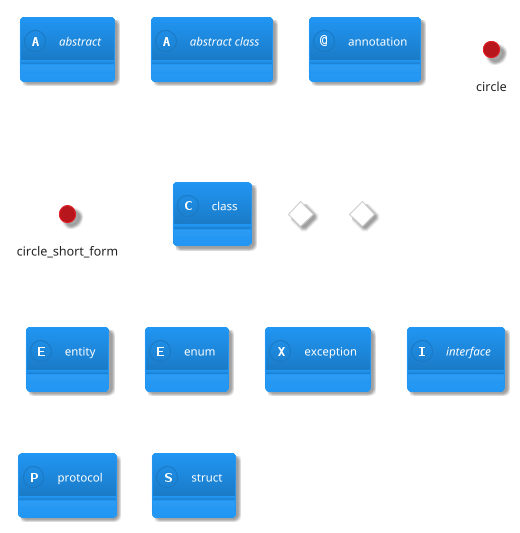 ' Do not edit
' Theme Gallery
' autogenerated by script
'
@startuml
!theme materia
abstract        abstract
abstract class  "abstract class"
annotation      annotation
circle          circle
()              circle_short_form
class           class
diamond         diamond
<>              diamond_short_form
entity          entity
enum            enum
exception       exception
interface       interface
protocol        protocol
struct          struct
@enduml
